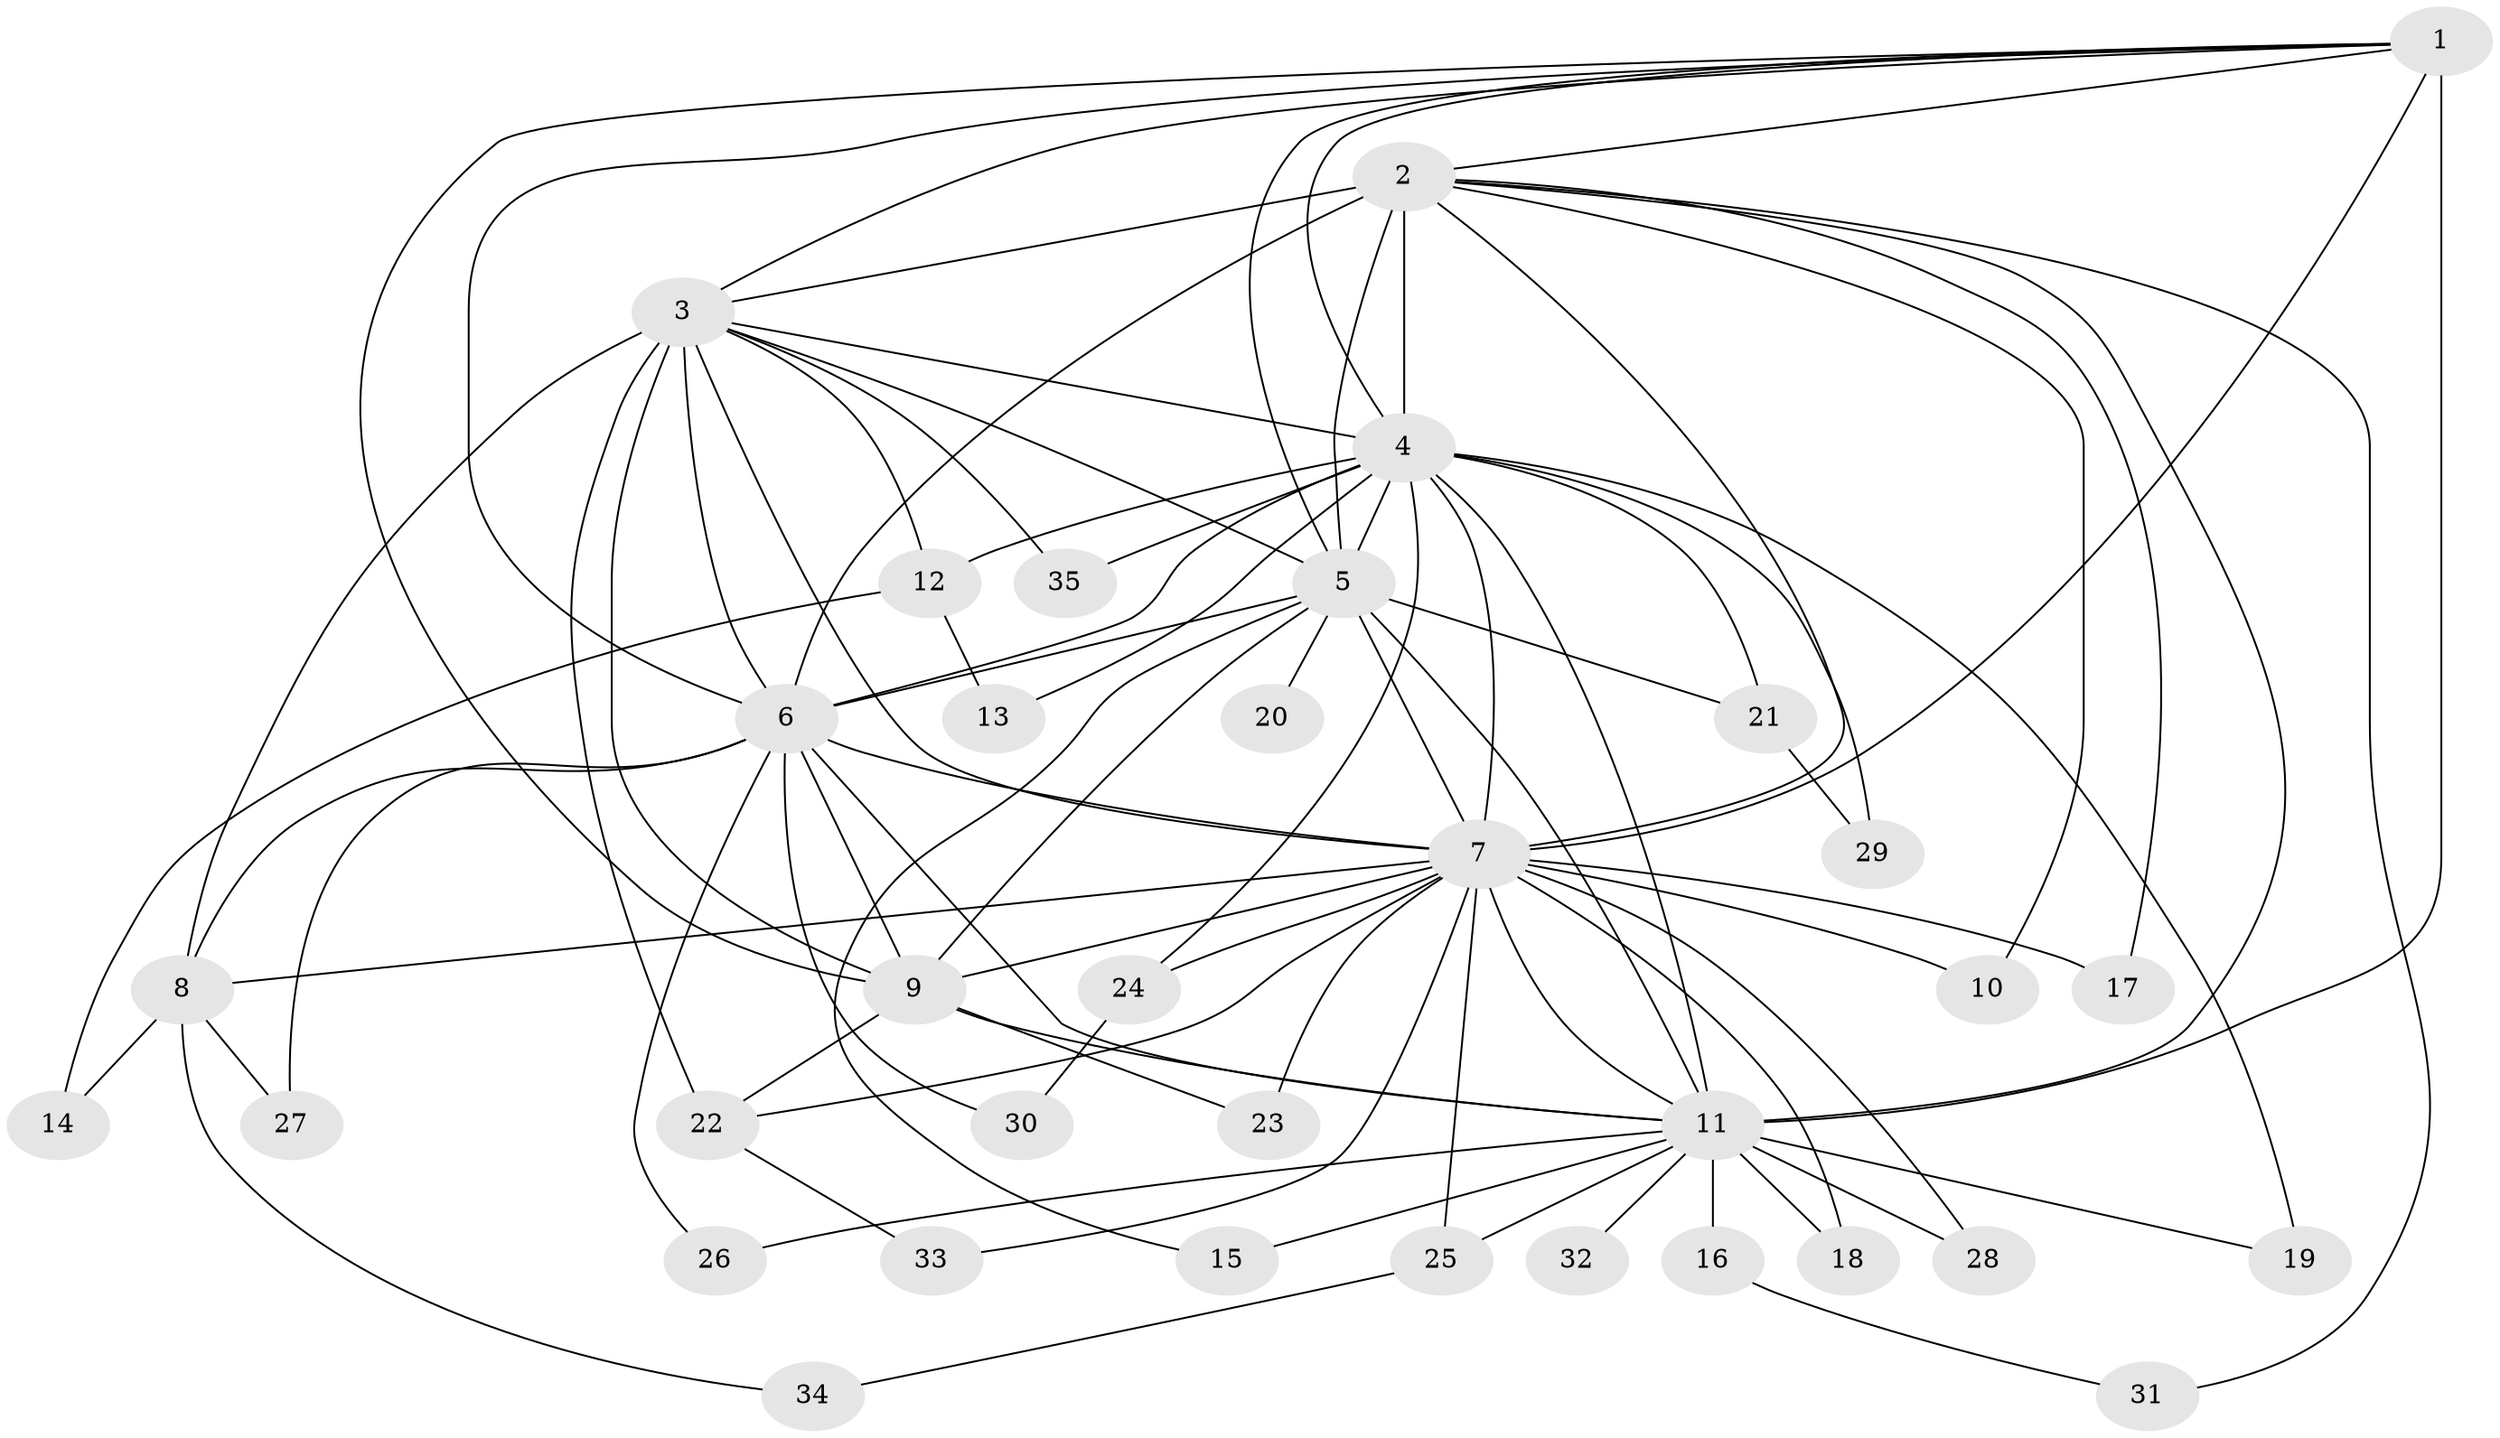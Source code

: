 // original degree distribution, {26: 0.014285714285714285, 15: 0.014285714285714285, 14: 0.02857142857142857, 17: 0.02857142857142857, 16: 0.02857142857142857, 20: 0.014285714285714285, 24: 0.014285714285714285, 5: 0.02857142857142857, 2: 0.6142857142857143, 4: 0.08571428571428572, 3: 0.11428571428571428, 7: 0.014285714285714285}
// Generated by graph-tools (version 1.1) at 2025/34/03/09/25 02:34:55]
// undirected, 35 vertices, 84 edges
graph export_dot {
graph [start="1"]
  node [color=gray90,style=filled];
  1;
  2;
  3;
  4;
  5;
  6;
  7;
  8;
  9;
  10;
  11;
  12;
  13;
  14;
  15;
  16;
  17;
  18;
  19;
  20;
  21;
  22;
  23;
  24;
  25;
  26;
  27;
  28;
  29;
  30;
  31;
  32;
  33;
  34;
  35;
  1 -- 2 [weight=1.0];
  1 -- 3 [weight=2.0];
  1 -- 4 [weight=2.0];
  1 -- 5 [weight=1.0];
  1 -- 6 [weight=3.0];
  1 -- 7 [weight=1.0];
  1 -- 9 [weight=1.0];
  1 -- 11 [weight=15.0];
  2 -- 3 [weight=2.0];
  2 -- 4 [weight=3.0];
  2 -- 5 [weight=1.0];
  2 -- 6 [weight=2.0];
  2 -- 7 [weight=2.0];
  2 -- 10 [weight=1.0];
  2 -- 11 [weight=1.0];
  2 -- 17 [weight=1.0];
  2 -- 31 [weight=1.0];
  3 -- 4 [weight=4.0];
  3 -- 5 [weight=2.0];
  3 -- 6 [weight=4.0];
  3 -- 7 [weight=2.0];
  3 -- 8 [weight=1.0];
  3 -- 9 [weight=10.0];
  3 -- 12 [weight=1.0];
  3 -- 22 [weight=1.0];
  3 -- 35 [weight=1.0];
  4 -- 5 [weight=2.0];
  4 -- 6 [weight=4.0];
  4 -- 7 [weight=2.0];
  4 -- 11 [weight=2.0];
  4 -- 12 [weight=1.0];
  4 -- 13 [weight=1.0];
  4 -- 19 [weight=1.0];
  4 -- 21 [weight=1.0];
  4 -- 24 [weight=1.0];
  4 -- 29 [weight=1.0];
  4 -- 35 [weight=1.0];
  5 -- 6 [weight=3.0];
  5 -- 7 [weight=1.0];
  5 -- 9 [weight=2.0];
  5 -- 11 [weight=1.0];
  5 -- 15 [weight=1.0];
  5 -- 20 [weight=1.0];
  5 -- 21 [weight=1.0];
  6 -- 7 [weight=2.0];
  6 -- 8 [weight=2.0];
  6 -- 9 [weight=2.0];
  6 -- 11 [weight=4.0];
  6 -- 26 [weight=1.0];
  6 -- 27 [weight=1.0];
  6 -- 30 [weight=1.0];
  7 -- 8 [weight=1.0];
  7 -- 9 [weight=2.0];
  7 -- 10 [weight=1.0];
  7 -- 11 [weight=2.0];
  7 -- 17 [weight=1.0];
  7 -- 18 [weight=1.0];
  7 -- 22 [weight=1.0];
  7 -- 23 [weight=1.0];
  7 -- 24 [weight=1.0];
  7 -- 25 [weight=1.0];
  7 -- 28 [weight=1.0];
  7 -- 33 [weight=1.0];
  8 -- 14 [weight=1.0];
  8 -- 27 [weight=1.0];
  8 -- 34 [weight=1.0];
  9 -- 11 [weight=3.0];
  9 -- 22 [weight=1.0];
  9 -- 23 [weight=1.0];
  11 -- 15 [weight=1.0];
  11 -- 16 [weight=2.0];
  11 -- 18 [weight=2.0];
  11 -- 19 [weight=1.0];
  11 -- 25 [weight=1.0];
  11 -- 26 [weight=1.0];
  11 -- 28 [weight=1.0];
  11 -- 32 [weight=2.0];
  12 -- 13 [weight=1.0];
  12 -- 14 [weight=1.0];
  16 -- 31 [weight=1.0];
  21 -- 29 [weight=1.0];
  22 -- 33 [weight=1.0];
  24 -- 30 [weight=1.0];
  25 -- 34 [weight=1.0];
}
